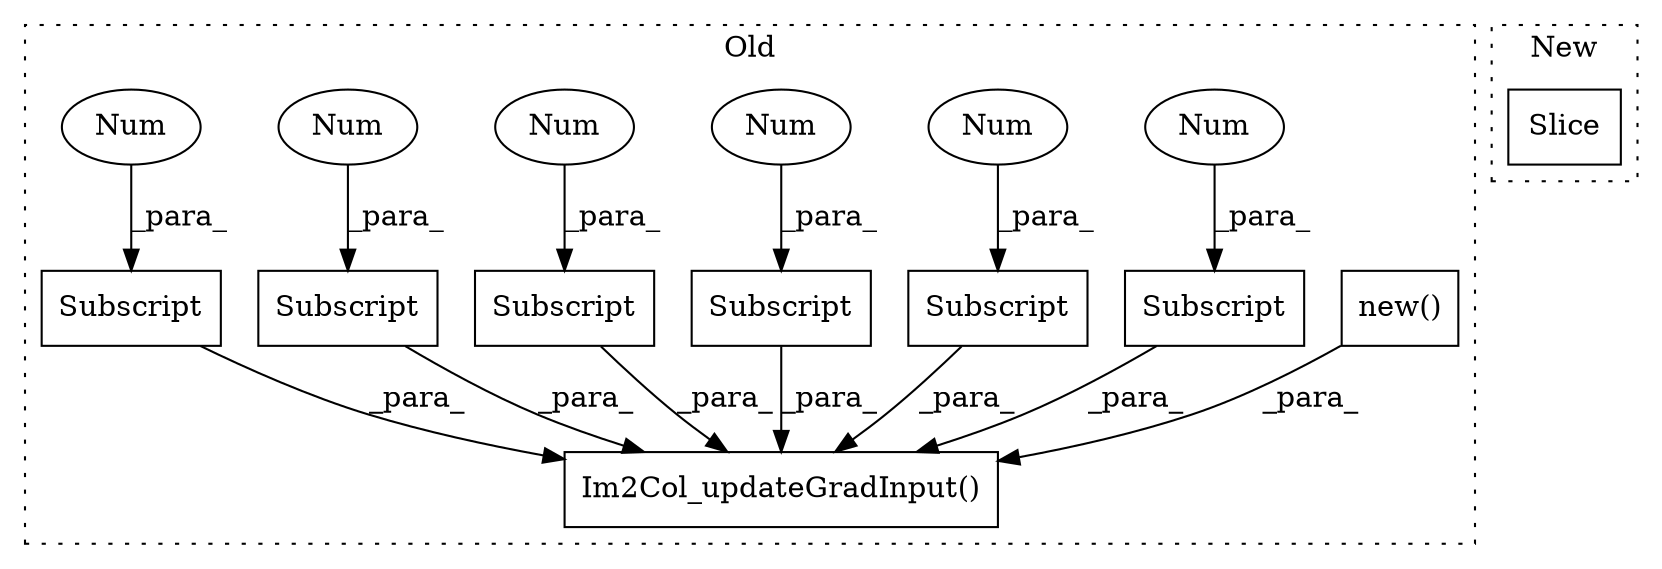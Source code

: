 digraph G {
subgraph cluster0 {
1 [label="new()" a="75" s="16956" l="17" shape="box"];
3 [label="Im2Col_updateGradInput()" a="75" s="17169,17780" l="36,1" shape="box"];
4 [label="Subscript" a="63" s="17671,0" l="14,0" shape="box"];
5 [label="Num" a="76" s="17683" l="1" shape="ellipse"];
6 [label="Subscript" a="63" s="17767,0" l="13,0" shape="box"];
7 [label="Num" a="76" s="17778" l="1" shape="ellipse"];
8 [label="Subscript" a="63" s="17687,0" l="14,0" shape="box"];
9 [label="Num" a="76" s="17699" l="1" shape="ellipse"];
10 [label="Subscript" a="63" s="17588,0" l="15,0" shape="box"];
11 [label="Num" a="76" s="17601" l="1" shape="ellipse"];
12 [label="Subscript" a="63" s="17499,0" l="18,0" shape="box"];
13 [label="Num" a="76" s="17515" l="1" shape="ellipse"];
14 [label="Subscript" a="63" s="17605,0" l="15,0" shape="box"];
15 [label="Num" a="76" s="17618" l="1" shape="ellipse"];
label = "Old";
style="dotted";
}
subgraph cluster1 {
2 [label="Slice" a="80" s="15533" l="2" shape="box"];
label = "New";
style="dotted";
}
1 -> 3 [label="_para_"];
4 -> 3 [label="_para_"];
5 -> 4 [label="_para_"];
6 -> 3 [label="_para_"];
7 -> 6 [label="_para_"];
8 -> 3 [label="_para_"];
9 -> 8 [label="_para_"];
10 -> 3 [label="_para_"];
11 -> 10 [label="_para_"];
12 -> 3 [label="_para_"];
13 -> 12 [label="_para_"];
14 -> 3 [label="_para_"];
15 -> 14 [label="_para_"];
}